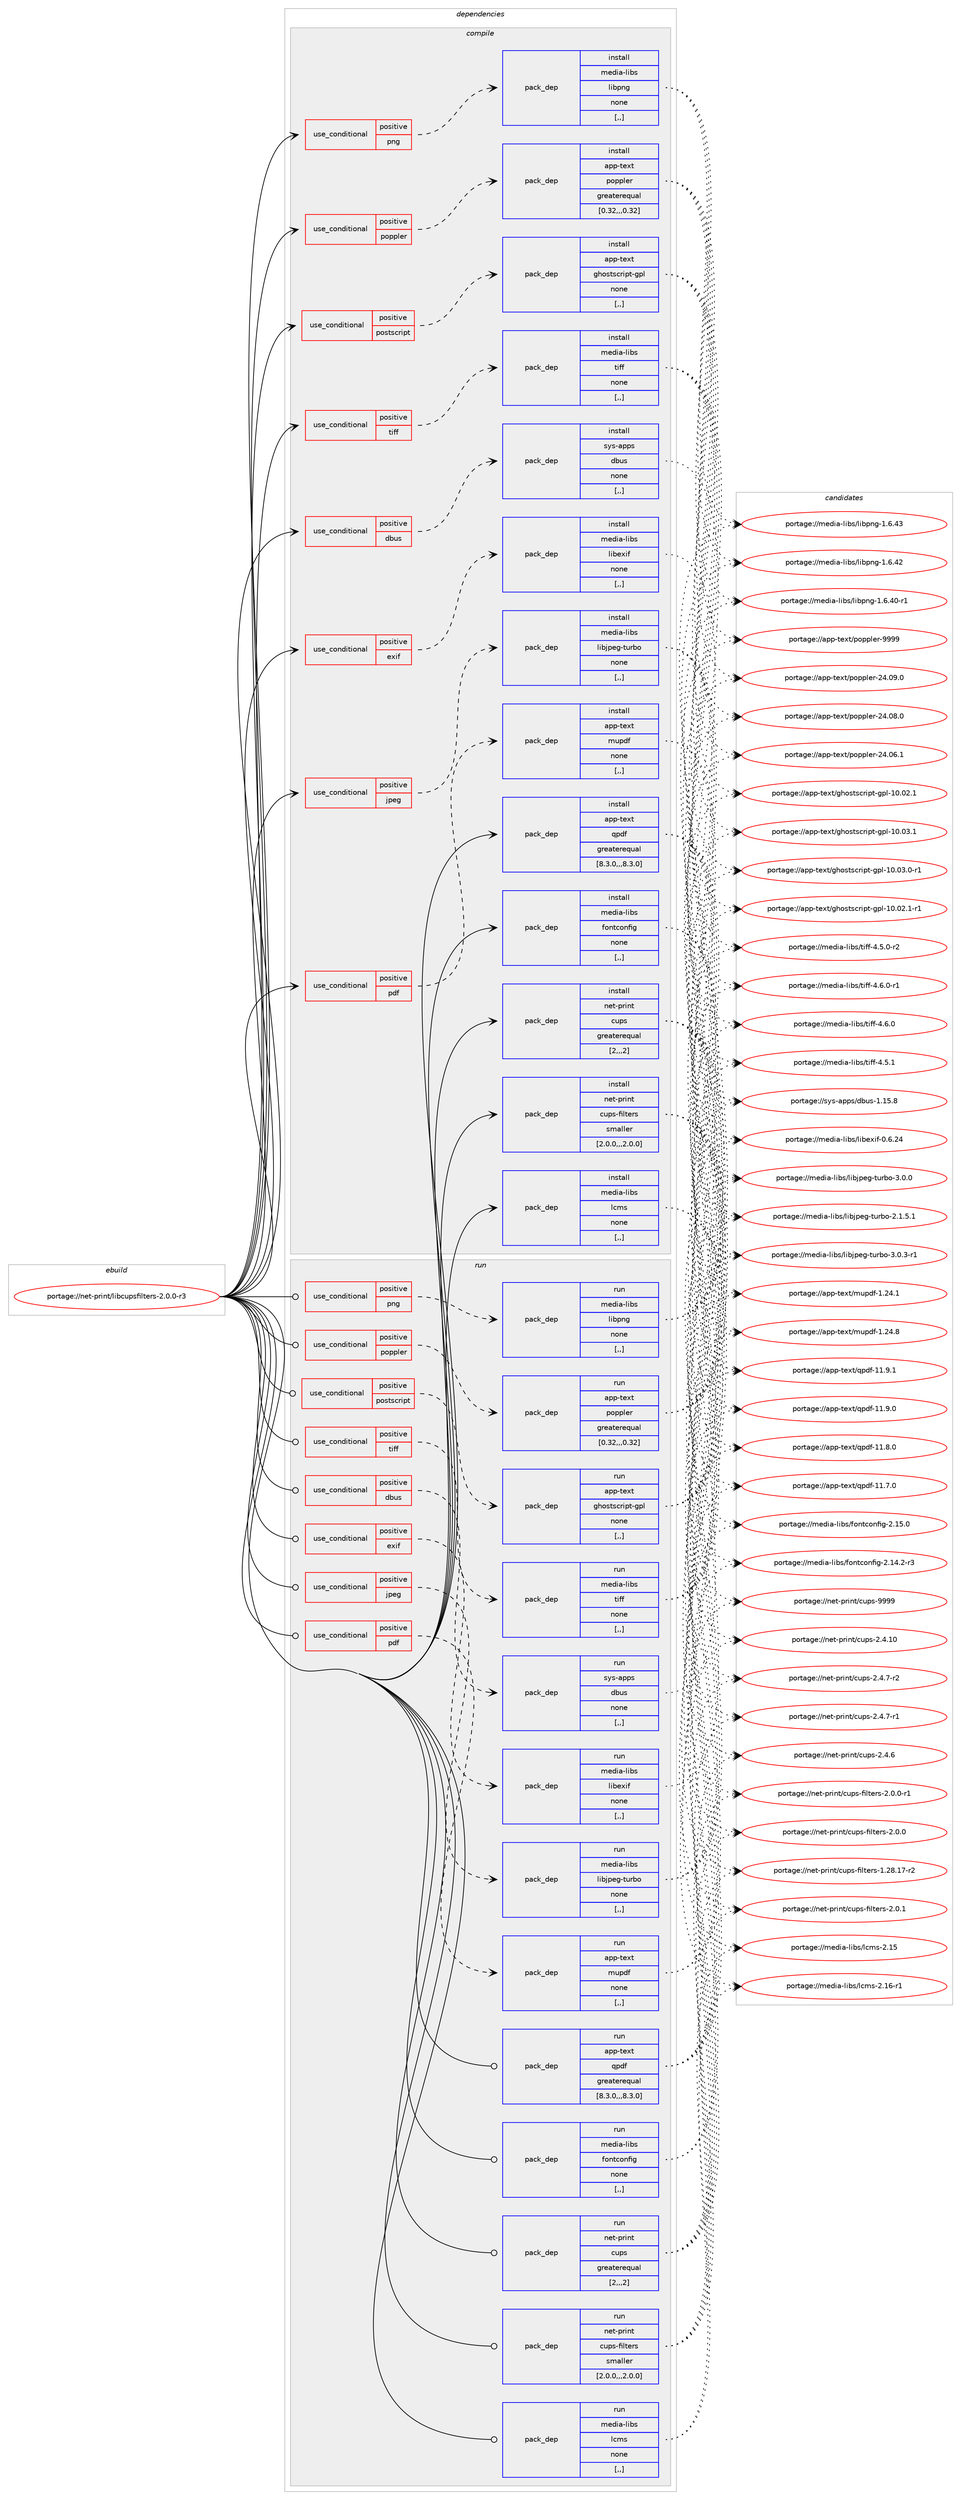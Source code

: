 digraph prolog {

# *************
# Graph options
# *************

newrank=true;
concentrate=true;
compound=true;
graph [rankdir=LR,fontname=Helvetica,fontsize=10,ranksep=1.5];#, ranksep=2.5, nodesep=0.2];
edge  [arrowhead=vee];
node  [fontname=Helvetica,fontsize=10];

# **********
# The ebuild
# **********

subgraph cluster_leftcol {
color=gray;
label=<<i>ebuild</i>>;
id [label="portage://net-print/libcupsfilters-2.0.0-r3", color=red, width=4, href="../net-print/libcupsfilters-2.0.0-r3.svg"];
}

# ****************
# The dependencies
# ****************

subgraph cluster_midcol {
color=gray;
label=<<i>dependencies</i>>;
subgraph cluster_compile {
fillcolor="#eeeeee";
style=filled;
label=<<i>compile</i>>;
subgraph cond5354 {
dependency14206 [label=<<TABLE BORDER="0" CELLBORDER="1" CELLSPACING="0" CELLPADDING="4"><TR><TD ROWSPAN="3" CELLPADDING="10">use_conditional</TD></TR><TR><TD>positive</TD></TR><TR><TD>dbus</TD></TR></TABLE>>, shape=none, color=red];
subgraph pack8805 {
dependency14207 [label=<<TABLE BORDER="0" CELLBORDER="1" CELLSPACING="0" CELLPADDING="4" WIDTH="220"><TR><TD ROWSPAN="6" CELLPADDING="30">pack_dep</TD></TR><TR><TD WIDTH="110">install</TD></TR><TR><TD>sys-apps</TD></TR><TR><TD>dbus</TD></TR><TR><TD>none</TD></TR><TR><TD>[,,]</TD></TR></TABLE>>, shape=none, color=blue];
}
dependency14206:e -> dependency14207:w [weight=20,style="dashed",arrowhead="vee"];
}
id:e -> dependency14206:w [weight=20,style="solid",arrowhead="vee"];
subgraph cond5355 {
dependency14208 [label=<<TABLE BORDER="0" CELLBORDER="1" CELLSPACING="0" CELLPADDING="4"><TR><TD ROWSPAN="3" CELLPADDING="10">use_conditional</TD></TR><TR><TD>positive</TD></TR><TR><TD>exif</TD></TR></TABLE>>, shape=none, color=red];
subgraph pack8806 {
dependency14209 [label=<<TABLE BORDER="0" CELLBORDER="1" CELLSPACING="0" CELLPADDING="4" WIDTH="220"><TR><TD ROWSPAN="6" CELLPADDING="30">pack_dep</TD></TR><TR><TD WIDTH="110">install</TD></TR><TR><TD>media-libs</TD></TR><TR><TD>libexif</TD></TR><TR><TD>none</TD></TR><TR><TD>[,,]</TD></TR></TABLE>>, shape=none, color=blue];
}
dependency14208:e -> dependency14209:w [weight=20,style="dashed",arrowhead="vee"];
}
id:e -> dependency14208:w [weight=20,style="solid",arrowhead="vee"];
subgraph cond5356 {
dependency14210 [label=<<TABLE BORDER="0" CELLBORDER="1" CELLSPACING="0" CELLPADDING="4"><TR><TD ROWSPAN="3" CELLPADDING="10">use_conditional</TD></TR><TR><TD>positive</TD></TR><TR><TD>jpeg</TD></TR></TABLE>>, shape=none, color=red];
subgraph pack8807 {
dependency14211 [label=<<TABLE BORDER="0" CELLBORDER="1" CELLSPACING="0" CELLPADDING="4" WIDTH="220"><TR><TD ROWSPAN="6" CELLPADDING="30">pack_dep</TD></TR><TR><TD WIDTH="110">install</TD></TR><TR><TD>media-libs</TD></TR><TR><TD>libjpeg-turbo</TD></TR><TR><TD>none</TD></TR><TR><TD>[,,]</TD></TR></TABLE>>, shape=none, color=blue];
}
dependency14210:e -> dependency14211:w [weight=20,style="dashed",arrowhead="vee"];
}
id:e -> dependency14210:w [weight=20,style="solid",arrowhead="vee"];
subgraph cond5357 {
dependency14212 [label=<<TABLE BORDER="0" CELLBORDER="1" CELLSPACING="0" CELLPADDING="4"><TR><TD ROWSPAN="3" CELLPADDING="10">use_conditional</TD></TR><TR><TD>positive</TD></TR><TR><TD>pdf</TD></TR></TABLE>>, shape=none, color=red];
subgraph pack8808 {
dependency14213 [label=<<TABLE BORDER="0" CELLBORDER="1" CELLSPACING="0" CELLPADDING="4" WIDTH="220"><TR><TD ROWSPAN="6" CELLPADDING="30">pack_dep</TD></TR><TR><TD WIDTH="110">install</TD></TR><TR><TD>app-text</TD></TR><TR><TD>mupdf</TD></TR><TR><TD>none</TD></TR><TR><TD>[,,]</TD></TR></TABLE>>, shape=none, color=blue];
}
dependency14212:e -> dependency14213:w [weight=20,style="dashed",arrowhead="vee"];
}
id:e -> dependency14212:w [weight=20,style="solid",arrowhead="vee"];
subgraph cond5358 {
dependency14214 [label=<<TABLE BORDER="0" CELLBORDER="1" CELLSPACING="0" CELLPADDING="4"><TR><TD ROWSPAN="3" CELLPADDING="10">use_conditional</TD></TR><TR><TD>positive</TD></TR><TR><TD>png</TD></TR></TABLE>>, shape=none, color=red];
subgraph pack8809 {
dependency14215 [label=<<TABLE BORDER="0" CELLBORDER="1" CELLSPACING="0" CELLPADDING="4" WIDTH="220"><TR><TD ROWSPAN="6" CELLPADDING="30">pack_dep</TD></TR><TR><TD WIDTH="110">install</TD></TR><TR><TD>media-libs</TD></TR><TR><TD>libpng</TD></TR><TR><TD>none</TD></TR><TR><TD>[,,]</TD></TR></TABLE>>, shape=none, color=blue];
}
dependency14214:e -> dependency14215:w [weight=20,style="dashed",arrowhead="vee"];
}
id:e -> dependency14214:w [weight=20,style="solid",arrowhead="vee"];
subgraph cond5359 {
dependency14216 [label=<<TABLE BORDER="0" CELLBORDER="1" CELLSPACING="0" CELLPADDING="4"><TR><TD ROWSPAN="3" CELLPADDING="10">use_conditional</TD></TR><TR><TD>positive</TD></TR><TR><TD>poppler</TD></TR></TABLE>>, shape=none, color=red];
subgraph pack8810 {
dependency14217 [label=<<TABLE BORDER="0" CELLBORDER="1" CELLSPACING="0" CELLPADDING="4" WIDTH="220"><TR><TD ROWSPAN="6" CELLPADDING="30">pack_dep</TD></TR><TR><TD WIDTH="110">install</TD></TR><TR><TD>app-text</TD></TR><TR><TD>poppler</TD></TR><TR><TD>greaterequal</TD></TR><TR><TD>[0.32,,,0.32]</TD></TR></TABLE>>, shape=none, color=blue];
}
dependency14216:e -> dependency14217:w [weight=20,style="dashed",arrowhead="vee"];
}
id:e -> dependency14216:w [weight=20,style="solid",arrowhead="vee"];
subgraph cond5360 {
dependency14218 [label=<<TABLE BORDER="0" CELLBORDER="1" CELLSPACING="0" CELLPADDING="4"><TR><TD ROWSPAN="3" CELLPADDING="10">use_conditional</TD></TR><TR><TD>positive</TD></TR><TR><TD>postscript</TD></TR></TABLE>>, shape=none, color=red];
subgraph pack8811 {
dependency14219 [label=<<TABLE BORDER="0" CELLBORDER="1" CELLSPACING="0" CELLPADDING="4" WIDTH="220"><TR><TD ROWSPAN="6" CELLPADDING="30">pack_dep</TD></TR><TR><TD WIDTH="110">install</TD></TR><TR><TD>app-text</TD></TR><TR><TD>ghostscript-gpl</TD></TR><TR><TD>none</TD></TR><TR><TD>[,,]</TD></TR></TABLE>>, shape=none, color=blue];
}
dependency14218:e -> dependency14219:w [weight=20,style="dashed",arrowhead="vee"];
}
id:e -> dependency14218:w [weight=20,style="solid",arrowhead="vee"];
subgraph cond5361 {
dependency14220 [label=<<TABLE BORDER="0" CELLBORDER="1" CELLSPACING="0" CELLPADDING="4"><TR><TD ROWSPAN="3" CELLPADDING="10">use_conditional</TD></TR><TR><TD>positive</TD></TR><TR><TD>tiff</TD></TR></TABLE>>, shape=none, color=red];
subgraph pack8812 {
dependency14221 [label=<<TABLE BORDER="0" CELLBORDER="1" CELLSPACING="0" CELLPADDING="4" WIDTH="220"><TR><TD ROWSPAN="6" CELLPADDING="30">pack_dep</TD></TR><TR><TD WIDTH="110">install</TD></TR><TR><TD>media-libs</TD></TR><TR><TD>tiff</TD></TR><TR><TD>none</TD></TR><TR><TD>[,,]</TD></TR></TABLE>>, shape=none, color=blue];
}
dependency14220:e -> dependency14221:w [weight=20,style="dashed",arrowhead="vee"];
}
id:e -> dependency14220:w [weight=20,style="solid",arrowhead="vee"];
subgraph pack8813 {
dependency14222 [label=<<TABLE BORDER="0" CELLBORDER="1" CELLSPACING="0" CELLPADDING="4" WIDTH="220"><TR><TD ROWSPAN="6" CELLPADDING="30">pack_dep</TD></TR><TR><TD WIDTH="110">install</TD></TR><TR><TD>app-text</TD></TR><TR><TD>qpdf</TD></TR><TR><TD>greaterequal</TD></TR><TR><TD>[8.3.0,,,8.3.0]</TD></TR></TABLE>>, shape=none, color=blue];
}
id:e -> dependency14222:w [weight=20,style="solid",arrowhead="vee"];
subgraph pack8814 {
dependency14223 [label=<<TABLE BORDER="0" CELLBORDER="1" CELLSPACING="0" CELLPADDING="4" WIDTH="220"><TR><TD ROWSPAN="6" CELLPADDING="30">pack_dep</TD></TR><TR><TD WIDTH="110">install</TD></TR><TR><TD>media-libs</TD></TR><TR><TD>fontconfig</TD></TR><TR><TD>none</TD></TR><TR><TD>[,,]</TD></TR></TABLE>>, shape=none, color=blue];
}
id:e -> dependency14223:w [weight=20,style="solid",arrowhead="vee"];
subgraph pack8815 {
dependency14224 [label=<<TABLE BORDER="0" CELLBORDER="1" CELLSPACING="0" CELLPADDING="4" WIDTH="220"><TR><TD ROWSPAN="6" CELLPADDING="30">pack_dep</TD></TR><TR><TD WIDTH="110">install</TD></TR><TR><TD>media-libs</TD></TR><TR><TD>lcms</TD></TR><TR><TD>none</TD></TR><TR><TD>[,,]</TD></TR></TABLE>>, shape=none, color=blue];
}
id:e -> dependency14224:w [weight=20,style="solid",arrowhead="vee"];
subgraph pack8816 {
dependency14225 [label=<<TABLE BORDER="0" CELLBORDER="1" CELLSPACING="0" CELLPADDING="4" WIDTH="220"><TR><TD ROWSPAN="6" CELLPADDING="30">pack_dep</TD></TR><TR><TD WIDTH="110">install</TD></TR><TR><TD>net-print</TD></TR><TR><TD>cups</TD></TR><TR><TD>greaterequal</TD></TR><TR><TD>[2,,,2]</TD></TR></TABLE>>, shape=none, color=blue];
}
id:e -> dependency14225:w [weight=20,style="solid",arrowhead="vee"];
subgraph pack8817 {
dependency14226 [label=<<TABLE BORDER="0" CELLBORDER="1" CELLSPACING="0" CELLPADDING="4" WIDTH="220"><TR><TD ROWSPAN="6" CELLPADDING="30">pack_dep</TD></TR><TR><TD WIDTH="110">install</TD></TR><TR><TD>net-print</TD></TR><TR><TD>cups-filters</TD></TR><TR><TD>smaller</TD></TR><TR><TD>[2.0.0,,,2.0.0]</TD></TR></TABLE>>, shape=none, color=blue];
}
id:e -> dependency14226:w [weight=20,style="solid",arrowhead="vee"];
}
subgraph cluster_compileandrun {
fillcolor="#eeeeee";
style=filled;
label=<<i>compile and run</i>>;
}
subgraph cluster_run {
fillcolor="#eeeeee";
style=filled;
label=<<i>run</i>>;
subgraph cond5362 {
dependency14227 [label=<<TABLE BORDER="0" CELLBORDER="1" CELLSPACING="0" CELLPADDING="4"><TR><TD ROWSPAN="3" CELLPADDING="10">use_conditional</TD></TR><TR><TD>positive</TD></TR><TR><TD>dbus</TD></TR></TABLE>>, shape=none, color=red];
subgraph pack8818 {
dependency14228 [label=<<TABLE BORDER="0" CELLBORDER="1" CELLSPACING="0" CELLPADDING="4" WIDTH="220"><TR><TD ROWSPAN="6" CELLPADDING="30">pack_dep</TD></TR><TR><TD WIDTH="110">run</TD></TR><TR><TD>sys-apps</TD></TR><TR><TD>dbus</TD></TR><TR><TD>none</TD></TR><TR><TD>[,,]</TD></TR></TABLE>>, shape=none, color=blue];
}
dependency14227:e -> dependency14228:w [weight=20,style="dashed",arrowhead="vee"];
}
id:e -> dependency14227:w [weight=20,style="solid",arrowhead="odot"];
subgraph cond5363 {
dependency14229 [label=<<TABLE BORDER="0" CELLBORDER="1" CELLSPACING="0" CELLPADDING="4"><TR><TD ROWSPAN="3" CELLPADDING="10">use_conditional</TD></TR><TR><TD>positive</TD></TR><TR><TD>exif</TD></TR></TABLE>>, shape=none, color=red];
subgraph pack8819 {
dependency14230 [label=<<TABLE BORDER="0" CELLBORDER="1" CELLSPACING="0" CELLPADDING="4" WIDTH="220"><TR><TD ROWSPAN="6" CELLPADDING="30">pack_dep</TD></TR><TR><TD WIDTH="110">run</TD></TR><TR><TD>media-libs</TD></TR><TR><TD>libexif</TD></TR><TR><TD>none</TD></TR><TR><TD>[,,]</TD></TR></TABLE>>, shape=none, color=blue];
}
dependency14229:e -> dependency14230:w [weight=20,style="dashed",arrowhead="vee"];
}
id:e -> dependency14229:w [weight=20,style="solid",arrowhead="odot"];
subgraph cond5364 {
dependency14231 [label=<<TABLE BORDER="0" CELLBORDER="1" CELLSPACING="0" CELLPADDING="4"><TR><TD ROWSPAN="3" CELLPADDING="10">use_conditional</TD></TR><TR><TD>positive</TD></TR><TR><TD>jpeg</TD></TR></TABLE>>, shape=none, color=red];
subgraph pack8820 {
dependency14232 [label=<<TABLE BORDER="0" CELLBORDER="1" CELLSPACING="0" CELLPADDING="4" WIDTH="220"><TR><TD ROWSPAN="6" CELLPADDING="30">pack_dep</TD></TR><TR><TD WIDTH="110">run</TD></TR><TR><TD>media-libs</TD></TR><TR><TD>libjpeg-turbo</TD></TR><TR><TD>none</TD></TR><TR><TD>[,,]</TD></TR></TABLE>>, shape=none, color=blue];
}
dependency14231:e -> dependency14232:w [weight=20,style="dashed",arrowhead="vee"];
}
id:e -> dependency14231:w [weight=20,style="solid",arrowhead="odot"];
subgraph cond5365 {
dependency14233 [label=<<TABLE BORDER="0" CELLBORDER="1" CELLSPACING="0" CELLPADDING="4"><TR><TD ROWSPAN="3" CELLPADDING="10">use_conditional</TD></TR><TR><TD>positive</TD></TR><TR><TD>pdf</TD></TR></TABLE>>, shape=none, color=red];
subgraph pack8821 {
dependency14234 [label=<<TABLE BORDER="0" CELLBORDER="1" CELLSPACING="0" CELLPADDING="4" WIDTH="220"><TR><TD ROWSPAN="6" CELLPADDING="30">pack_dep</TD></TR><TR><TD WIDTH="110">run</TD></TR><TR><TD>app-text</TD></TR><TR><TD>mupdf</TD></TR><TR><TD>none</TD></TR><TR><TD>[,,]</TD></TR></TABLE>>, shape=none, color=blue];
}
dependency14233:e -> dependency14234:w [weight=20,style="dashed",arrowhead="vee"];
}
id:e -> dependency14233:w [weight=20,style="solid",arrowhead="odot"];
subgraph cond5366 {
dependency14235 [label=<<TABLE BORDER="0" CELLBORDER="1" CELLSPACING="0" CELLPADDING="4"><TR><TD ROWSPAN="3" CELLPADDING="10">use_conditional</TD></TR><TR><TD>positive</TD></TR><TR><TD>png</TD></TR></TABLE>>, shape=none, color=red];
subgraph pack8822 {
dependency14236 [label=<<TABLE BORDER="0" CELLBORDER="1" CELLSPACING="0" CELLPADDING="4" WIDTH="220"><TR><TD ROWSPAN="6" CELLPADDING="30">pack_dep</TD></TR><TR><TD WIDTH="110">run</TD></TR><TR><TD>media-libs</TD></TR><TR><TD>libpng</TD></TR><TR><TD>none</TD></TR><TR><TD>[,,]</TD></TR></TABLE>>, shape=none, color=blue];
}
dependency14235:e -> dependency14236:w [weight=20,style="dashed",arrowhead="vee"];
}
id:e -> dependency14235:w [weight=20,style="solid",arrowhead="odot"];
subgraph cond5367 {
dependency14237 [label=<<TABLE BORDER="0" CELLBORDER="1" CELLSPACING="0" CELLPADDING="4"><TR><TD ROWSPAN="3" CELLPADDING="10">use_conditional</TD></TR><TR><TD>positive</TD></TR><TR><TD>poppler</TD></TR></TABLE>>, shape=none, color=red];
subgraph pack8823 {
dependency14238 [label=<<TABLE BORDER="0" CELLBORDER="1" CELLSPACING="0" CELLPADDING="4" WIDTH="220"><TR><TD ROWSPAN="6" CELLPADDING="30">pack_dep</TD></TR><TR><TD WIDTH="110">run</TD></TR><TR><TD>app-text</TD></TR><TR><TD>poppler</TD></TR><TR><TD>greaterequal</TD></TR><TR><TD>[0.32,,,0.32]</TD></TR></TABLE>>, shape=none, color=blue];
}
dependency14237:e -> dependency14238:w [weight=20,style="dashed",arrowhead="vee"];
}
id:e -> dependency14237:w [weight=20,style="solid",arrowhead="odot"];
subgraph cond5368 {
dependency14239 [label=<<TABLE BORDER="0" CELLBORDER="1" CELLSPACING="0" CELLPADDING="4"><TR><TD ROWSPAN="3" CELLPADDING="10">use_conditional</TD></TR><TR><TD>positive</TD></TR><TR><TD>postscript</TD></TR></TABLE>>, shape=none, color=red];
subgraph pack8824 {
dependency14240 [label=<<TABLE BORDER="0" CELLBORDER="1" CELLSPACING="0" CELLPADDING="4" WIDTH="220"><TR><TD ROWSPAN="6" CELLPADDING="30">pack_dep</TD></TR><TR><TD WIDTH="110">run</TD></TR><TR><TD>app-text</TD></TR><TR><TD>ghostscript-gpl</TD></TR><TR><TD>none</TD></TR><TR><TD>[,,]</TD></TR></TABLE>>, shape=none, color=blue];
}
dependency14239:e -> dependency14240:w [weight=20,style="dashed",arrowhead="vee"];
}
id:e -> dependency14239:w [weight=20,style="solid",arrowhead="odot"];
subgraph cond5369 {
dependency14241 [label=<<TABLE BORDER="0" CELLBORDER="1" CELLSPACING="0" CELLPADDING="4"><TR><TD ROWSPAN="3" CELLPADDING="10">use_conditional</TD></TR><TR><TD>positive</TD></TR><TR><TD>tiff</TD></TR></TABLE>>, shape=none, color=red];
subgraph pack8825 {
dependency14242 [label=<<TABLE BORDER="0" CELLBORDER="1" CELLSPACING="0" CELLPADDING="4" WIDTH="220"><TR><TD ROWSPAN="6" CELLPADDING="30">pack_dep</TD></TR><TR><TD WIDTH="110">run</TD></TR><TR><TD>media-libs</TD></TR><TR><TD>tiff</TD></TR><TR><TD>none</TD></TR><TR><TD>[,,]</TD></TR></TABLE>>, shape=none, color=blue];
}
dependency14241:e -> dependency14242:w [weight=20,style="dashed",arrowhead="vee"];
}
id:e -> dependency14241:w [weight=20,style="solid",arrowhead="odot"];
subgraph pack8826 {
dependency14243 [label=<<TABLE BORDER="0" CELLBORDER="1" CELLSPACING="0" CELLPADDING="4" WIDTH="220"><TR><TD ROWSPAN="6" CELLPADDING="30">pack_dep</TD></TR><TR><TD WIDTH="110">run</TD></TR><TR><TD>app-text</TD></TR><TR><TD>qpdf</TD></TR><TR><TD>greaterequal</TD></TR><TR><TD>[8.3.0,,,8.3.0]</TD></TR></TABLE>>, shape=none, color=blue];
}
id:e -> dependency14243:w [weight=20,style="solid",arrowhead="odot"];
subgraph pack8827 {
dependency14244 [label=<<TABLE BORDER="0" CELLBORDER="1" CELLSPACING="0" CELLPADDING="4" WIDTH="220"><TR><TD ROWSPAN="6" CELLPADDING="30">pack_dep</TD></TR><TR><TD WIDTH="110">run</TD></TR><TR><TD>media-libs</TD></TR><TR><TD>fontconfig</TD></TR><TR><TD>none</TD></TR><TR><TD>[,,]</TD></TR></TABLE>>, shape=none, color=blue];
}
id:e -> dependency14244:w [weight=20,style="solid",arrowhead="odot"];
subgraph pack8828 {
dependency14245 [label=<<TABLE BORDER="0" CELLBORDER="1" CELLSPACING="0" CELLPADDING="4" WIDTH="220"><TR><TD ROWSPAN="6" CELLPADDING="30">pack_dep</TD></TR><TR><TD WIDTH="110">run</TD></TR><TR><TD>media-libs</TD></TR><TR><TD>lcms</TD></TR><TR><TD>none</TD></TR><TR><TD>[,,]</TD></TR></TABLE>>, shape=none, color=blue];
}
id:e -> dependency14245:w [weight=20,style="solid",arrowhead="odot"];
subgraph pack8829 {
dependency14246 [label=<<TABLE BORDER="0" CELLBORDER="1" CELLSPACING="0" CELLPADDING="4" WIDTH="220"><TR><TD ROWSPAN="6" CELLPADDING="30">pack_dep</TD></TR><TR><TD WIDTH="110">run</TD></TR><TR><TD>net-print</TD></TR><TR><TD>cups</TD></TR><TR><TD>greaterequal</TD></TR><TR><TD>[2,,,2]</TD></TR></TABLE>>, shape=none, color=blue];
}
id:e -> dependency14246:w [weight=20,style="solid",arrowhead="odot"];
subgraph pack8830 {
dependency14247 [label=<<TABLE BORDER="0" CELLBORDER="1" CELLSPACING="0" CELLPADDING="4" WIDTH="220"><TR><TD ROWSPAN="6" CELLPADDING="30">pack_dep</TD></TR><TR><TD WIDTH="110">run</TD></TR><TR><TD>net-print</TD></TR><TR><TD>cups-filters</TD></TR><TR><TD>smaller</TD></TR><TR><TD>[2.0.0,,,2.0.0]</TD></TR></TABLE>>, shape=none, color=blue];
}
id:e -> dependency14247:w [weight=20,style="solid",arrowhead="odot"];
}
}

# **************
# The candidates
# **************

subgraph cluster_choices {
rank=same;
color=gray;
label=<<i>candidates</i>>;

subgraph choice8805 {
color=black;
nodesep=1;
choice1151211154597112112115471009811711545494649534656 [label="portage://sys-apps/dbus-1.15.8", color=red, width=4,href="../sys-apps/dbus-1.15.8.svg"];
dependency14207:e -> choice1151211154597112112115471009811711545494649534656:w [style=dotted,weight="100"];
}
subgraph choice8806 {
color=black;
nodesep=1;
choice109101100105974510810598115471081059810112010510245484654465052 [label="portage://media-libs/libexif-0.6.24", color=red, width=4,href="../media-libs/libexif-0.6.24.svg"];
dependency14209:e -> choice109101100105974510810598115471081059810112010510245484654465052:w [style=dotted,weight="100"];
}
subgraph choice8807 {
color=black;
nodesep=1;
choice109101100105974510810598115471081059810611210110345116117114981114551464846514511449 [label="portage://media-libs/libjpeg-turbo-3.0.3-r1", color=red, width=4,href="../media-libs/libjpeg-turbo-3.0.3-r1.svg"];
choice10910110010597451081059811547108105981061121011034511611711498111455146484648 [label="portage://media-libs/libjpeg-turbo-3.0.0", color=red, width=4,href="../media-libs/libjpeg-turbo-3.0.0.svg"];
choice109101100105974510810598115471081059810611210110345116117114981114550464946534649 [label="portage://media-libs/libjpeg-turbo-2.1.5.1", color=red, width=4,href="../media-libs/libjpeg-turbo-2.1.5.1.svg"];
dependency14211:e -> choice109101100105974510810598115471081059810611210110345116117114981114551464846514511449:w [style=dotted,weight="100"];
dependency14211:e -> choice10910110010597451081059811547108105981061121011034511611711498111455146484648:w [style=dotted,weight="100"];
dependency14211:e -> choice109101100105974510810598115471081059810611210110345116117114981114550464946534649:w [style=dotted,weight="100"];
}
subgraph choice8808 {
color=black;
nodesep=1;
choice97112112451161011201164710911711210010245494650524656 [label="portage://app-text/mupdf-1.24.8", color=red, width=4,href="../app-text/mupdf-1.24.8.svg"];
choice97112112451161011201164710911711210010245494650524649 [label="portage://app-text/mupdf-1.24.1", color=red, width=4,href="../app-text/mupdf-1.24.1.svg"];
dependency14213:e -> choice97112112451161011201164710911711210010245494650524656:w [style=dotted,weight="100"];
dependency14213:e -> choice97112112451161011201164710911711210010245494650524649:w [style=dotted,weight="100"];
}
subgraph choice8809 {
color=black;
nodesep=1;
choice109101100105974510810598115471081059811211010345494654465251 [label="portage://media-libs/libpng-1.6.43", color=red, width=4,href="../media-libs/libpng-1.6.43.svg"];
choice109101100105974510810598115471081059811211010345494654465250 [label="portage://media-libs/libpng-1.6.42", color=red, width=4,href="../media-libs/libpng-1.6.42.svg"];
choice1091011001059745108105981154710810598112110103454946544652484511449 [label="portage://media-libs/libpng-1.6.40-r1", color=red, width=4,href="../media-libs/libpng-1.6.40-r1.svg"];
dependency14215:e -> choice109101100105974510810598115471081059811211010345494654465251:w [style=dotted,weight="100"];
dependency14215:e -> choice109101100105974510810598115471081059811211010345494654465250:w [style=dotted,weight="100"];
dependency14215:e -> choice1091011001059745108105981154710810598112110103454946544652484511449:w [style=dotted,weight="100"];
}
subgraph choice8810 {
color=black;
nodesep=1;
choice9711211245116101120116471121111121121081011144557575757 [label="portage://app-text/poppler-9999", color=red, width=4,href="../app-text/poppler-9999.svg"];
choice9711211245116101120116471121111121121081011144550524648574648 [label="portage://app-text/poppler-24.09.0", color=red, width=4,href="../app-text/poppler-24.09.0.svg"];
choice9711211245116101120116471121111121121081011144550524648564648 [label="portage://app-text/poppler-24.08.0", color=red, width=4,href="../app-text/poppler-24.08.0.svg"];
choice9711211245116101120116471121111121121081011144550524648544649 [label="portage://app-text/poppler-24.06.1", color=red, width=4,href="../app-text/poppler-24.06.1.svg"];
dependency14217:e -> choice9711211245116101120116471121111121121081011144557575757:w [style=dotted,weight="100"];
dependency14217:e -> choice9711211245116101120116471121111121121081011144550524648574648:w [style=dotted,weight="100"];
dependency14217:e -> choice9711211245116101120116471121111121121081011144550524648564648:w [style=dotted,weight="100"];
dependency14217:e -> choice9711211245116101120116471121111121121081011144550524648544649:w [style=dotted,weight="100"];
}
subgraph choice8811 {
color=black;
nodesep=1;
choice97112112451161011201164710310411111511611599114105112116451031121084549484648514649 [label="portage://app-text/ghostscript-gpl-10.03.1", color=red, width=4,href="../app-text/ghostscript-gpl-10.03.1.svg"];
choice971121124511610112011647103104111115116115991141051121164510311210845494846485146484511449 [label="portage://app-text/ghostscript-gpl-10.03.0-r1", color=red, width=4,href="../app-text/ghostscript-gpl-10.03.0-r1.svg"];
choice971121124511610112011647103104111115116115991141051121164510311210845494846485046494511449 [label="portage://app-text/ghostscript-gpl-10.02.1-r1", color=red, width=4,href="../app-text/ghostscript-gpl-10.02.1-r1.svg"];
choice97112112451161011201164710310411111511611599114105112116451031121084549484648504649 [label="portage://app-text/ghostscript-gpl-10.02.1", color=red, width=4,href="../app-text/ghostscript-gpl-10.02.1.svg"];
dependency14219:e -> choice97112112451161011201164710310411111511611599114105112116451031121084549484648514649:w [style=dotted,weight="100"];
dependency14219:e -> choice971121124511610112011647103104111115116115991141051121164510311210845494846485146484511449:w [style=dotted,weight="100"];
dependency14219:e -> choice971121124511610112011647103104111115116115991141051121164510311210845494846485046494511449:w [style=dotted,weight="100"];
dependency14219:e -> choice97112112451161011201164710310411111511611599114105112116451031121084549484648504649:w [style=dotted,weight="100"];
}
subgraph choice8812 {
color=black;
nodesep=1;
choice109101100105974510810598115471161051021024552465446484511449 [label="portage://media-libs/tiff-4.6.0-r1", color=red, width=4,href="../media-libs/tiff-4.6.0-r1.svg"];
choice10910110010597451081059811547116105102102455246544648 [label="portage://media-libs/tiff-4.6.0", color=red, width=4,href="../media-libs/tiff-4.6.0.svg"];
choice10910110010597451081059811547116105102102455246534649 [label="portage://media-libs/tiff-4.5.1", color=red, width=4,href="../media-libs/tiff-4.5.1.svg"];
choice109101100105974510810598115471161051021024552465346484511450 [label="portage://media-libs/tiff-4.5.0-r2", color=red, width=4,href="../media-libs/tiff-4.5.0-r2.svg"];
dependency14221:e -> choice109101100105974510810598115471161051021024552465446484511449:w [style=dotted,weight="100"];
dependency14221:e -> choice10910110010597451081059811547116105102102455246544648:w [style=dotted,weight="100"];
dependency14221:e -> choice10910110010597451081059811547116105102102455246534649:w [style=dotted,weight="100"];
dependency14221:e -> choice109101100105974510810598115471161051021024552465346484511450:w [style=dotted,weight="100"];
}
subgraph choice8813 {
color=black;
nodesep=1;
choice97112112451161011201164711311210010245494946574649 [label="portage://app-text/qpdf-11.9.1", color=red, width=4,href="../app-text/qpdf-11.9.1.svg"];
choice97112112451161011201164711311210010245494946574648 [label="portage://app-text/qpdf-11.9.0", color=red, width=4,href="../app-text/qpdf-11.9.0.svg"];
choice97112112451161011201164711311210010245494946564648 [label="portage://app-text/qpdf-11.8.0", color=red, width=4,href="../app-text/qpdf-11.8.0.svg"];
choice97112112451161011201164711311210010245494946554648 [label="portage://app-text/qpdf-11.7.0", color=red, width=4,href="../app-text/qpdf-11.7.0.svg"];
dependency14222:e -> choice97112112451161011201164711311210010245494946574649:w [style=dotted,weight="100"];
dependency14222:e -> choice97112112451161011201164711311210010245494946574648:w [style=dotted,weight="100"];
dependency14222:e -> choice97112112451161011201164711311210010245494946564648:w [style=dotted,weight="100"];
dependency14222:e -> choice97112112451161011201164711311210010245494946554648:w [style=dotted,weight="100"];
}
subgraph choice8814 {
color=black;
nodesep=1;
choice109101100105974510810598115471021111101169911111010210510345504649534648 [label="portage://media-libs/fontconfig-2.15.0", color=red, width=4,href="../media-libs/fontconfig-2.15.0.svg"];
choice1091011001059745108105981154710211111011699111110102105103455046495246504511451 [label="portage://media-libs/fontconfig-2.14.2-r3", color=red, width=4,href="../media-libs/fontconfig-2.14.2-r3.svg"];
dependency14223:e -> choice109101100105974510810598115471021111101169911111010210510345504649534648:w [style=dotted,weight="100"];
dependency14223:e -> choice1091011001059745108105981154710211111011699111110102105103455046495246504511451:w [style=dotted,weight="100"];
}
subgraph choice8815 {
color=black;
nodesep=1;
choice109101100105974510810598115471089910911545504649544511449 [label="portage://media-libs/lcms-2.16-r1", color=red, width=4,href="../media-libs/lcms-2.16-r1.svg"];
choice10910110010597451081059811547108991091154550464953 [label="portage://media-libs/lcms-2.15", color=red, width=4,href="../media-libs/lcms-2.15.svg"];
dependency14224:e -> choice109101100105974510810598115471089910911545504649544511449:w [style=dotted,weight="100"];
dependency14224:e -> choice10910110010597451081059811547108991091154550464953:w [style=dotted,weight="100"];
}
subgraph choice8816 {
color=black;
nodesep=1;
choice1101011164511211410511011647991171121154557575757 [label="portage://net-print/cups-9999", color=red, width=4,href="../net-print/cups-9999.svg"];
choice11010111645112114105110116479911711211545504652464948 [label="portage://net-print/cups-2.4.10", color=red, width=4,href="../net-print/cups-2.4.10.svg"];
choice1101011164511211410511011647991171121154550465246554511450 [label="portage://net-print/cups-2.4.7-r2", color=red, width=4,href="../net-print/cups-2.4.7-r2.svg"];
choice1101011164511211410511011647991171121154550465246554511449 [label="portage://net-print/cups-2.4.7-r1", color=red, width=4,href="../net-print/cups-2.4.7-r1.svg"];
choice110101116451121141051101164799117112115455046524654 [label="portage://net-print/cups-2.4.6", color=red, width=4,href="../net-print/cups-2.4.6.svg"];
dependency14225:e -> choice1101011164511211410511011647991171121154557575757:w [style=dotted,weight="100"];
dependency14225:e -> choice11010111645112114105110116479911711211545504652464948:w [style=dotted,weight="100"];
dependency14225:e -> choice1101011164511211410511011647991171121154550465246554511450:w [style=dotted,weight="100"];
dependency14225:e -> choice1101011164511211410511011647991171121154550465246554511449:w [style=dotted,weight="100"];
dependency14225:e -> choice110101116451121141051101164799117112115455046524654:w [style=dotted,weight="100"];
}
subgraph choice8817 {
color=black;
nodesep=1;
choice11010111645112114105110116479911711211545102105108116101114115455046484649 [label="portage://net-print/cups-filters-2.0.1", color=red, width=4,href="../net-print/cups-filters-2.0.1.svg"];
choice110101116451121141051101164799117112115451021051081161011141154550464846484511449 [label="portage://net-print/cups-filters-2.0.0-r1", color=red, width=4,href="../net-print/cups-filters-2.0.0-r1.svg"];
choice11010111645112114105110116479911711211545102105108116101114115455046484648 [label="portage://net-print/cups-filters-2.0.0", color=red, width=4,href="../net-print/cups-filters-2.0.0.svg"];
choice1101011164511211410511011647991171121154510210510811610111411545494650564649554511450 [label="portage://net-print/cups-filters-1.28.17-r2", color=red, width=4,href="../net-print/cups-filters-1.28.17-r2.svg"];
dependency14226:e -> choice11010111645112114105110116479911711211545102105108116101114115455046484649:w [style=dotted,weight="100"];
dependency14226:e -> choice110101116451121141051101164799117112115451021051081161011141154550464846484511449:w [style=dotted,weight="100"];
dependency14226:e -> choice11010111645112114105110116479911711211545102105108116101114115455046484648:w [style=dotted,weight="100"];
dependency14226:e -> choice1101011164511211410511011647991171121154510210510811610111411545494650564649554511450:w [style=dotted,weight="100"];
}
subgraph choice8818 {
color=black;
nodesep=1;
choice1151211154597112112115471009811711545494649534656 [label="portage://sys-apps/dbus-1.15.8", color=red, width=4,href="../sys-apps/dbus-1.15.8.svg"];
dependency14228:e -> choice1151211154597112112115471009811711545494649534656:w [style=dotted,weight="100"];
}
subgraph choice8819 {
color=black;
nodesep=1;
choice109101100105974510810598115471081059810112010510245484654465052 [label="portage://media-libs/libexif-0.6.24", color=red, width=4,href="../media-libs/libexif-0.6.24.svg"];
dependency14230:e -> choice109101100105974510810598115471081059810112010510245484654465052:w [style=dotted,weight="100"];
}
subgraph choice8820 {
color=black;
nodesep=1;
choice109101100105974510810598115471081059810611210110345116117114981114551464846514511449 [label="portage://media-libs/libjpeg-turbo-3.0.3-r1", color=red, width=4,href="../media-libs/libjpeg-turbo-3.0.3-r1.svg"];
choice10910110010597451081059811547108105981061121011034511611711498111455146484648 [label="portage://media-libs/libjpeg-turbo-3.0.0", color=red, width=4,href="../media-libs/libjpeg-turbo-3.0.0.svg"];
choice109101100105974510810598115471081059810611210110345116117114981114550464946534649 [label="portage://media-libs/libjpeg-turbo-2.1.5.1", color=red, width=4,href="../media-libs/libjpeg-turbo-2.1.5.1.svg"];
dependency14232:e -> choice109101100105974510810598115471081059810611210110345116117114981114551464846514511449:w [style=dotted,weight="100"];
dependency14232:e -> choice10910110010597451081059811547108105981061121011034511611711498111455146484648:w [style=dotted,weight="100"];
dependency14232:e -> choice109101100105974510810598115471081059810611210110345116117114981114550464946534649:w [style=dotted,weight="100"];
}
subgraph choice8821 {
color=black;
nodesep=1;
choice97112112451161011201164710911711210010245494650524656 [label="portage://app-text/mupdf-1.24.8", color=red, width=4,href="../app-text/mupdf-1.24.8.svg"];
choice97112112451161011201164710911711210010245494650524649 [label="portage://app-text/mupdf-1.24.1", color=red, width=4,href="../app-text/mupdf-1.24.1.svg"];
dependency14234:e -> choice97112112451161011201164710911711210010245494650524656:w [style=dotted,weight="100"];
dependency14234:e -> choice97112112451161011201164710911711210010245494650524649:w [style=dotted,weight="100"];
}
subgraph choice8822 {
color=black;
nodesep=1;
choice109101100105974510810598115471081059811211010345494654465251 [label="portage://media-libs/libpng-1.6.43", color=red, width=4,href="../media-libs/libpng-1.6.43.svg"];
choice109101100105974510810598115471081059811211010345494654465250 [label="portage://media-libs/libpng-1.6.42", color=red, width=4,href="../media-libs/libpng-1.6.42.svg"];
choice1091011001059745108105981154710810598112110103454946544652484511449 [label="portage://media-libs/libpng-1.6.40-r1", color=red, width=4,href="../media-libs/libpng-1.6.40-r1.svg"];
dependency14236:e -> choice109101100105974510810598115471081059811211010345494654465251:w [style=dotted,weight="100"];
dependency14236:e -> choice109101100105974510810598115471081059811211010345494654465250:w [style=dotted,weight="100"];
dependency14236:e -> choice1091011001059745108105981154710810598112110103454946544652484511449:w [style=dotted,weight="100"];
}
subgraph choice8823 {
color=black;
nodesep=1;
choice9711211245116101120116471121111121121081011144557575757 [label="portage://app-text/poppler-9999", color=red, width=4,href="../app-text/poppler-9999.svg"];
choice9711211245116101120116471121111121121081011144550524648574648 [label="portage://app-text/poppler-24.09.0", color=red, width=4,href="../app-text/poppler-24.09.0.svg"];
choice9711211245116101120116471121111121121081011144550524648564648 [label="portage://app-text/poppler-24.08.0", color=red, width=4,href="../app-text/poppler-24.08.0.svg"];
choice9711211245116101120116471121111121121081011144550524648544649 [label="portage://app-text/poppler-24.06.1", color=red, width=4,href="../app-text/poppler-24.06.1.svg"];
dependency14238:e -> choice9711211245116101120116471121111121121081011144557575757:w [style=dotted,weight="100"];
dependency14238:e -> choice9711211245116101120116471121111121121081011144550524648574648:w [style=dotted,weight="100"];
dependency14238:e -> choice9711211245116101120116471121111121121081011144550524648564648:w [style=dotted,weight="100"];
dependency14238:e -> choice9711211245116101120116471121111121121081011144550524648544649:w [style=dotted,weight="100"];
}
subgraph choice8824 {
color=black;
nodesep=1;
choice97112112451161011201164710310411111511611599114105112116451031121084549484648514649 [label="portage://app-text/ghostscript-gpl-10.03.1", color=red, width=4,href="../app-text/ghostscript-gpl-10.03.1.svg"];
choice971121124511610112011647103104111115116115991141051121164510311210845494846485146484511449 [label="portage://app-text/ghostscript-gpl-10.03.0-r1", color=red, width=4,href="../app-text/ghostscript-gpl-10.03.0-r1.svg"];
choice971121124511610112011647103104111115116115991141051121164510311210845494846485046494511449 [label="portage://app-text/ghostscript-gpl-10.02.1-r1", color=red, width=4,href="../app-text/ghostscript-gpl-10.02.1-r1.svg"];
choice97112112451161011201164710310411111511611599114105112116451031121084549484648504649 [label="portage://app-text/ghostscript-gpl-10.02.1", color=red, width=4,href="../app-text/ghostscript-gpl-10.02.1.svg"];
dependency14240:e -> choice97112112451161011201164710310411111511611599114105112116451031121084549484648514649:w [style=dotted,weight="100"];
dependency14240:e -> choice971121124511610112011647103104111115116115991141051121164510311210845494846485146484511449:w [style=dotted,weight="100"];
dependency14240:e -> choice971121124511610112011647103104111115116115991141051121164510311210845494846485046494511449:w [style=dotted,weight="100"];
dependency14240:e -> choice97112112451161011201164710310411111511611599114105112116451031121084549484648504649:w [style=dotted,weight="100"];
}
subgraph choice8825 {
color=black;
nodesep=1;
choice109101100105974510810598115471161051021024552465446484511449 [label="portage://media-libs/tiff-4.6.0-r1", color=red, width=4,href="../media-libs/tiff-4.6.0-r1.svg"];
choice10910110010597451081059811547116105102102455246544648 [label="portage://media-libs/tiff-4.6.0", color=red, width=4,href="../media-libs/tiff-4.6.0.svg"];
choice10910110010597451081059811547116105102102455246534649 [label="portage://media-libs/tiff-4.5.1", color=red, width=4,href="../media-libs/tiff-4.5.1.svg"];
choice109101100105974510810598115471161051021024552465346484511450 [label="portage://media-libs/tiff-4.5.0-r2", color=red, width=4,href="../media-libs/tiff-4.5.0-r2.svg"];
dependency14242:e -> choice109101100105974510810598115471161051021024552465446484511449:w [style=dotted,weight="100"];
dependency14242:e -> choice10910110010597451081059811547116105102102455246544648:w [style=dotted,weight="100"];
dependency14242:e -> choice10910110010597451081059811547116105102102455246534649:w [style=dotted,weight="100"];
dependency14242:e -> choice109101100105974510810598115471161051021024552465346484511450:w [style=dotted,weight="100"];
}
subgraph choice8826 {
color=black;
nodesep=1;
choice97112112451161011201164711311210010245494946574649 [label="portage://app-text/qpdf-11.9.1", color=red, width=4,href="../app-text/qpdf-11.9.1.svg"];
choice97112112451161011201164711311210010245494946574648 [label="portage://app-text/qpdf-11.9.0", color=red, width=4,href="../app-text/qpdf-11.9.0.svg"];
choice97112112451161011201164711311210010245494946564648 [label="portage://app-text/qpdf-11.8.0", color=red, width=4,href="../app-text/qpdf-11.8.0.svg"];
choice97112112451161011201164711311210010245494946554648 [label="portage://app-text/qpdf-11.7.0", color=red, width=4,href="../app-text/qpdf-11.7.0.svg"];
dependency14243:e -> choice97112112451161011201164711311210010245494946574649:w [style=dotted,weight="100"];
dependency14243:e -> choice97112112451161011201164711311210010245494946574648:w [style=dotted,weight="100"];
dependency14243:e -> choice97112112451161011201164711311210010245494946564648:w [style=dotted,weight="100"];
dependency14243:e -> choice97112112451161011201164711311210010245494946554648:w [style=dotted,weight="100"];
}
subgraph choice8827 {
color=black;
nodesep=1;
choice109101100105974510810598115471021111101169911111010210510345504649534648 [label="portage://media-libs/fontconfig-2.15.0", color=red, width=4,href="../media-libs/fontconfig-2.15.0.svg"];
choice1091011001059745108105981154710211111011699111110102105103455046495246504511451 [label="portage://media-libs/fontconfig-2.14.2-r3", color=red, width=4,href="../media-libs/fontconfig-2.14.2-r3.svg"];
dependency14244:e -> choice109101100105974510810598115471021111101169911111010210510345504649534648:w [style=dotted,weight="100"];
dependency14244:e -> choice1091011001059745108105981154710211111011699111110102105103455046495246504511451:w [style=dotted,weight="100"];
}
subgraph choice8828 {
color=black;
nodesep=1;
choice109101100105974510810598115471089910911545504649544511449 [label="portage://media-libs/lcms-2.16-r1", color=red, width=4,href="../media-libs/lcms-2.16-r1.svg"];
choice10910110010597451081059811547108991091154550464953 [label="portage://media-libs/lcms-2.15", color=red, width=4,href="../media-libs/lcms-2.15.svg"];
dependency14245:e -> choice109101100105974510810598115471089910911545504649544511449:w [style=dotted,weight="100"];
dependency14245:e -> choice10910110010597451081059811547108991091154550464953:w [style=dotted,weight="100"];
}
subgraph choice8829 {
color=black;
nodesep=1;
choice1101011164511211410511011647991171121154557575757 [label="portage://net-print/cups-9999", color=red, width=4,href="../net-print/cups-9999.svg"];
choice11010111645112114105110116479911711211545504652464948 [label="portage://net-print/cups-2.4.10", color=red, width=4,href="../net-print/cups-2.4.10.svg"];
choice1101011164511211410511011647991171121154550465246554511450 [label="portage://net-print/cups-2.4.7-r2", color=red, width=4,href="../net-print/cups-2.4.7-r2.svg"];
choice1101011164511211410511011647991171121154550465246554511449 [label="portage://net-print/cups-2.4.7-r1", color=red, width=4,href="../net-print/cups-2.4.7-r1.svg"];
choice110101116451121141051101164799117112115455046524654 [label="portage://net-print/cups-2.4.6", color=red, width=4,href="../net-print/cups-2.4.6.svg"];
dependency14246:e -> choice1101011164511211410511011647991171121154557575757:w [style=dotted,weight="100"];
dependency14246:e -> choice11010111645112114105110116479911711211545504652464948:w [style=dotted,weight="100"];
dependency14246:e -> choice1101011164511211410511011647991171121154550465246554511450:w [style=dotted,weight="100"];
dependency14246:e -> choice1101011164511211410511011647991171121154550465246554511449:w [style=dotted,weight="100"];
dependency14246:e -> choice110101116451121141051101164799117112115455046524654:w [style=dotted,weight="100"];
}
subgraph choice8830 {
color=black;
nodesep=1;
choice11010111645112114105110116479911711211545102105108116101114115455046484649 [label="portage://net-print/cups-filters-2.0.1", color=red, width=4,href="../net-print/cups-filters-2.0.1.svg"];
choice110101116451121141051101164799117112115451021051081161011141154550464846484511449 [label="portage://net-print/cups-filters-2.0.0-r1", color=red, width=4,href="../net-print/cups-filters-2.0.0-r1.svg"];
choice11010111645112114105110116479911711211545102105108116101114115455046484648 [label="portage://net-print/cups-filters-2.0.0", color=red, width=4,href="../net-print/cups-filters-2.0.0.svg"];
choice1101011164511211410511011647991171121154510210510811610111411545494650564649554511450 [label="portage://net-print/cups-filters-1.28.17-r2", color=red, width=4,href="../net-print/cups-filters-1.28.17-r2.svg"];
dependency14247:e -> choice11010111645112114105110116479911711211545102105108116101114115455046484649:w [style=dotted,weight="100"];
dependency14247:e -> choice110101116451121141051101164799117112115451021051081161011141154550464846484511449:w [style=dotted,weight="100"];
dependency14247:e -> choice11010111645112114105110116479911711211545102105108116101114115455046484648:w [style=dotted,weight="100"];
dependency14247:e -> choice1101011164511211410511011647991171121154510210510811610111411545494650564649554511450:w [style=dotted,weight="100"];
}
}

}
